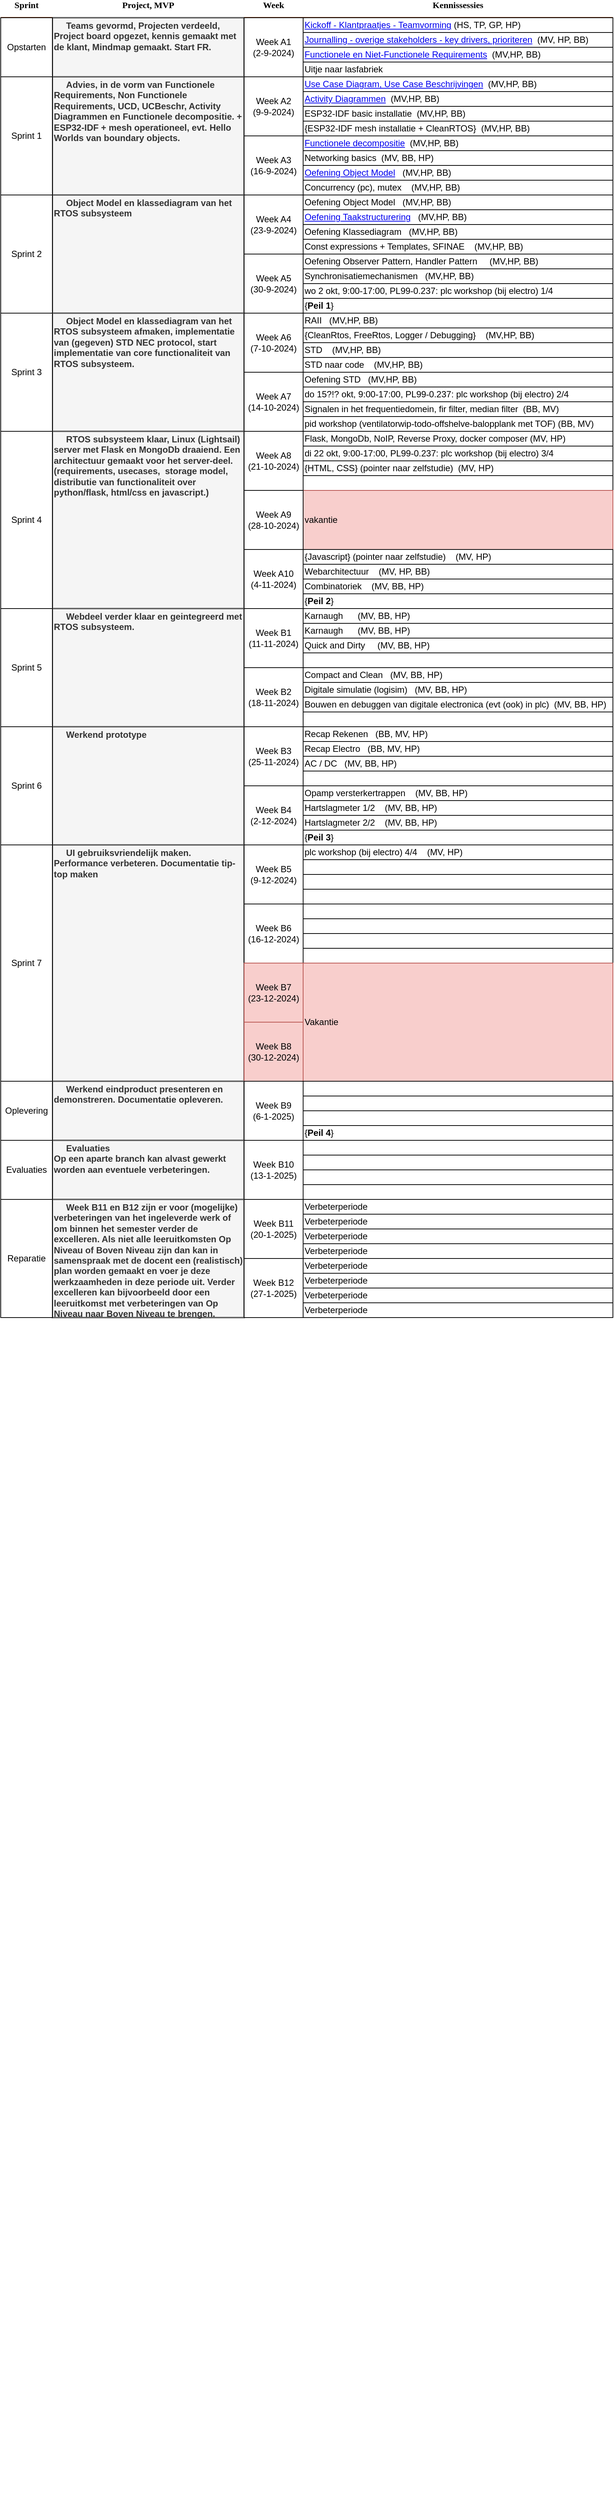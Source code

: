 <mxfile version="22.0.2" type="device">
  <diagram name="Page-1" id="vG2T4oAlQsHtUrdYPbgW">
    <mxGraphModel dx="1022" dy="5" grid="1" gridSize="10" guides="1" tooltips="1" connect="1" arrows="1" fold="1" page="1" pageScale="1" pageWidth="1654" pageHeight="1169" math="0" shadow="0">
      <root>
        <mxCell id="0" />
        <mxCell id="1" parent="0" />
        <object label="Kennissessies" status="New" id="5CiSqYk4vTxB8dpWyrSt-2">
          <mxCell style="swimlane;strokeWidth=2;fontFamily=Permanent Marker;html=0;startSize=1;verticalAlign=top;spacingBottom=5;points=[];childLayout=stackLayout;stackBorder=0;stackSpacing=0;resizeLast=0;resizeParent=1;horizontalStack=0;collapsible=0;sketch=0;strokeColor=none;fillStyle=solid;fillColor=#A0522D;perimeterSpacing=0;width=200;spacingTop=-30;" parent="1" vertex="1">
            <mxGeometry x="560" y="1230" width="420" height="1770" as="geometry" />
          </mxCell>
        </object>
        <mxCell id="5CiSqYk4vTxB8dpWyrSt-3" value="&lt;a href=&quot;https://github.com/HU-TI-DEV/TI-S3/tree/main/programma/programmas/programma-kickoff.md&quot; target=&quot;_self&quot;&gt;Kickoff - Klantpraatjes - Teamvorming&lt;/a&gt;&amp;nbsp;(HS, TP, GP, HP)" style="rounded=0;whiteSpace=wrap;html=1;align=left;" parent="5CiSqYk4vTxB8dpWyrSt-2" vertex="1">
          <mxGeometry y="1" width="420" height="20" as="geometry" />
        </mxCell>
        <mxCell id="5CiSqYk4vTxB8dpWyrSt-5" value="&lt;a href=&quot;https://github.com/HU-TI-DEV/TI-S3/tree/main/programma/programmas/programma-systemcontext-keydrivers-applicationdrivers.md&quot; target=&quot;_self&quot;&gt;Journalling - overige stakeholders - key drivers, prioriteren&lt;/a&gt;&amp;nbsp; (MV, HP, BB)" style="rounded=0;whiteSpace=wrap;html=1;align=left;" parent="5CiSqYk4vTxB8dpWyrSt-2" vertex="1">
          <mxGeometry y="21" width="420" height="20" as="geometry" />
        </mxCell>
        <mxCell id="5CiSqYk4vTxB8dpWyrSt-6" value="&lt;a href=&quot;https://github.com/HU-TI-DEV/TI-S3/tree/main/programma/programmas/programma-requirements.md&quot; target=&quot;_self&quot;&gt;Functionele en Niet-Functionele Requirements&lt;/a&gt;&amp;nbsp; (MV,HP, BB)" style="rounded=0;whiteSpace=wrap;html=1;align=left;" parent="5CiSqYk4vTxB8dpWyrSt-2" vertex="1">
          <mxGeometry y="41" width="420" height="20" as="geometry" />
        </mxCell>
        <mxCell id="5CiSqYk4vTxB8dpWyrSt-4" value="Uitje naar lasfabriek" style="rounded=0;whiteSpace=wrap;html=1;align=left;" parent="5CiSqYk4vTxB8dpWyrSt-2" vertex="1">
          <mxGeometry y="61" width="420" height="20" as="geometry" />
        </mxCell>
        <mxCell id="5CiSqYk4vTxB8dpWyrSt-7" value="&lt;a href=&quot;https://github.com/HU-TI-DEV/TI-S3/tree/main/programma/programmas/programma-use-case.md&quot; target=&quot;_self&quot;&gt;Use Case Diagram, Use Case Beschrijvingen&lt;/a&gt;&amp;nbsp; (MV,HP,&amp;nbsp;BB)" style="rounded=0;whiteSpace=wrap;html=1;align=left;" parent="5CiSqYk4vTxB8dpWyrSt-2" vertex="1">
          <mxGeometry y="81" width="420" height="20" as="geometry" />
        </mxCell>
        <mxCell id="5CiSqYk4vTxB8dpWyrSt-8" value="&lt;a href=&quot;https://github.com/HU-TI-DEV/TI-S3/tree/main/programma/programmas/programma-activity-diagrammen.md&quot; target=&quot;_self&quot;&gt;Activity Diagrammen&lt;/a&gt;&amp;nbsp; (MV,HP,&amp;nbsp;BB)" style="rounded=0;whiteSpace=wrap;html=1;align=left;" parent="5CiSqYk4vTxB8dpWyrSt-2" vertex="1">
          <mxGeometry y="101" width="420" height="20" as="geometry" />
        </mxCell>
        <mxCell id="5CiSqYk4vTxB8dpWyrSt-9" value="ESP32-IDF basic installatie&amp;nbsp; (MV,HP,&amp;nbsp;BB)" style="rounded=0;whiteSpace=wrap;html=1;align=left;" parent="5CiSqYk4vTxB8dpWyrSt-2" vertex="1">
          <mxGeometry y="121" width="420" height="20" as="geometry" />
        </mxCell>
        <mxCell id="5CiSqYk4vTxB8dpWyrSt-10" value="{ESP32-IDF mesh installatie + CleanRTOS}&amp;nbsp; (MV,HP,&amp;nbsp;BB)" style="rounded=0;whiteSpace=wrap;html=1;align=left;" parent="5CiSqYk4vTxB8dpWyrSt-2" vertex="1">
          <mxGeometry y="141" width="420" height="20" as="geometry" />
        </mxCell>
        <mxCell id="5CiSqYk4vTxB8dpWyrSt-11" value="&lt;a href=&quot;https://github.com/HU-TI-DEV/TI-S3/tree/main/programma/programmas/programma-functionele-decompositie.md&quot; target=&quot;_self&quot;&gt;Functionele decompositie&lt;/a&gt;&amp;nbsp; (MV,HP,&amp;nbsp;BB)" style="rounded=0;whiteSpace=wrap;html=1;align=left;" parent="5CiSqYk4vTxB8dpWyrSt-2" vertex="1">
          <mxGeometry y="161" width="420" height="20" as="geometry" />
        </mxCell>
        <mxCell id="5CiSqYk4vTxB8dpWyrSt-12" value="Networking basics&amp;nbsp; (MV,&amp;nbsp;BB, HP)" style="rounded=0;whiteSpace=wrap;html=1;align=left;" parent="5CiSqYk4vTxB8dpWyrSt-2" vertex="1">
          <mxGeometry y="181" width="420" height="20" as="geometry" />
        </mxCell>
        <mxCell id="5CiSqYk4vTxB8dpWyrSt-15" value="&lt;a href=&quot;https://github.com/HU-TI-DEV/TI-S3/tree/main/programma/programmas/programma-object-model-1.md&quot; target=&quot;_self&quot;&gt;Oefening Object Model&lt;/a&gt;&amp;nbsp; &amp;nbsp;(MV,HP,&amp;nbsp;BB)" style="rounded=0;whiteSpace=wrap;html=1;align=left;" parent="5CiSqYk4vTxB8dpWyrSt-2" vertex="1">
          <mxGeometry y="201" width="420" height="20" as="geometry" />
        </mxCell>
        <mxCell id="5CiSqYk4vTxB8dpWyrSt-16" value="Concurrency (pc), mutex&amp;nbsp; &amp;nbsp; (MV,HP,&amp;nbsp;BB)" style="rounded=0;whiteSpace=wrap;html=1;align=left;" parent="5CiSqYk4vTxB8dpWyrSt-2" vertex="1">
          <mxGeometry y="221" width="420" height="20" as="geometry" />
        </mxCell>
        <mxCell id="5CiSqYk4vTxB8dpWyrSt-17" value="Oefening Object Model&amp;nbsp; &amp;nbsp;(MV,HP,&amp;nbsp;BB)" style="rounded=0;whiteSpace=wrap;html=1;align=left;" parent="5CiSqYk4vTxB8dpWyrSt-2" vertex="1">
          <mxGeometry y="241" width="420" height="20" as="geometry" />
        </mxCell>
        <mxCell id="5CiSqYk4vTxB8dpWyrSt-18" value="&lt;a href=&quot;https://github.com/HU-TI-DEV/TI-S3/tree/main/programma/programmas/programma-taakstructurering.md&quot; target=&quot;_self&quot;&gt;Oefening Taakstructurering&lt;/a&gt;&amp;nbsp; &amp;nbsp;(MV,HP,&amp;nbsp;BB)" style="rounded=0;whiteSpace=wrap;html=1;align=left;" parent="5CiSqYk4vTxB8dpWyrSt-2" vertex="1">
          <mxGeometry y="261" width="420" height="20" as="geometry" />
        </mxCell>
        <mxCell id="5CiSqYk4vTxB8dpWyrSt-19" value="Oefening Klassediagram&amp;nbsp; &amp;nbsp;(MV,HP,&amp;nbsp;BB)" style="rounded=0;whiteSpace=wrap;html=1;align=left;" parent="5CiSqYk4vTxB8dpWyrSt-2" vertex="1">
          <mxGeometry y="281" width="420" height="20" as="geometry" />
        </mxCell>
        <mxCell id="5CiSqYk4vTxB8dpWyrSt-13" value="Const expressions + Templates, SFINAE&amp;nbsp; &amp;nbsp; (MV,HP,&amp;nbsp;BB)" style="rounded=0;whiteSpace=wrap;html=1;align=left;" parent="5CiSqYk4vTxB8dpWyrSt-2" vertex="1">
          <mxGeometry y="301" width="420" height="20" as="geometry" />
        </mxCell>
        <mxCell id="5CiSqYk4vTxB8dpWyrSt-20" value="Oefening Observer Pattern, Handler Pattern&amp;nbsp; &amp;nbsp; &amp;nbsp;(MV,HP,&amp;nbsp;BB)" style="rounded=0;whiteSpace=wrap;html=1;align=left;" parent="5CiSqYk4vTxB8dpWyrSt-2" vertex="1">
          <mxGeometry y="321" width="420" height="20" as="geometry" />
        </mxCell>
        <mxCell id="5CiSqYk4vTxB8dpWyrSt-21" value="Synchronisatiemechanismen&amp;nbsp; &amp;nbsp;(MV,HP,&amp;nbsp;BB)" style="rounded=0;whiteSpace=wrap;html=1;align=left;" parent="5CiSqYk4vTxB8dpWyrSt-2" vertex="1">
          <mxGeometry y="341" width="420" height="20" as="geometry" />
        </mxCell>
        <mxCell id="5CiSqYk4vTxB8dpWyrSt-53" value="wo 2 okt, 9:00-17:00, PL99-0.237:&amp;nbsp;plc workshop (bij electro) 1/4&amp;nbsp;&amp;nbsp;" style="rounded=0;whiteSpace=wrap;html=1;align=left;" parent="5CiSqYk4vTxB8dpWyrSt-2" vertex="1">
          <mxGeometry y="361" width="420" height="20" as="geometry" />
        </mxCell>
        <mxCell id="5CiSqYk4vTxB8dpWyrSt-22" value="{&lt;b&gt;Peil 1&lt;/b&gt;}" style="rounded=0;whiteSpace=wrap;html=1;align=left;" parent="5CiSqYk4vTxB8dpWyrSt-2" vertex="1">
          <mxGeometry y="381" width="420" height="20" as="geometry" />
        </mxCell>
        <mxCell id="5CiSqYk4vTxB8dpWyrSt-14" value="RAII&amp;nbsp; &amp;nbsp;(MV,HP,&amp;nbsp;BB)" style="rounded=0;whiteSpace=wrap;html=1;align=left;" parent="5CiSqYk4vTxB8dpWyrSt-2" vertex="1">
          <mxGeometry y="401" width="420" height="20" as="geometry" />
        </mxCell>
        <mxCell id="5CiSqYk4vTxB8dpWyrSt-23" value="{CleanRtos, FreeRtos, Logger / Debugging}&amp;nbsp; &amp;nbsp; (MV,HP,&amp;nbsp;BB)" style="rounded=0;whiteSpace=wrap;html=1;align=left;" parent="5CiSqYk4vTxB8dpWyrSt-2" vertex="1">
          <mxGeometry y="421" width="420" height="20" as="geometry" />
        </mxCell>
        <mxCell id="5CiSqYk4vTxB8dpWyrSt-24" value="STD&amp;nbsp; &amp;nbsp; (MV,HP,&amp;nbsp;BB)" style="rounded=0;whiteSpace=wrap;html=1;align=left;" parent="5CiSqYk4vTxB8dpWyrSt-2" vertex="1">
          <mxGeometry y="441" width="420" height="20" as="geometry" />
        </mxCell>
        <mxCell id="5CiSqYk4vTxB8dpWyrSt-25" value="STD naar code&amp;nbsp; &amp;nbsp; (MV,HP,&amp;nbsp;BB)" style="rounded=0;whiteSpace=wrap;html=1;align=left;" parent="5CiSqYk4vTxB8dpWyrSt-2" vertex="1">
          <mxGeometry y="461" width="420" height="20" as="geometry" />
        </mxCell>
        <mxCell id="5CiSqYk4vTxB8dpWyrSt-26" value="Oefening STD&amp;nbsp; &amp;nbsp;(MV,HP,&amp;nbsp;BB)" style="rounded=0;whiteSpace=wrap;html=1;align=left;" parent="5CiSqYk4vTxB8dpWyrSt-2" vertex="1">
          <mxGeometry y="481" width="420" height="20" as="geometry" />
        </mxCell>
        <mxCell id="5CiSqYk4vTxB8dpWyrSt-54" value="do 15?!? okt, 9:00-17:00, PL99-0.237: plc workshop (bij electro) 2/4&amp;nbsp;" style="rounded=0;whiteSpace=wrap;html=1;align=left;" parent="5CiSqYk4vTxB8dpWyrSt-2" vertex="1">
          <mxGeometry y="501" width="420" height="20" as="geometry" />
        </mxCell>
        <mxCell id="5CiSqYk4vTxB8dpWyrSt-28" value="Signalen in het frequentiedomein, fir filter, median filter&amp;nbsp; (BB, MV)" style="rounded=0;whiteSpace=wrap;html=1;align=left;" parent="5CiSqYk4vTxB8dpWyrSt-2" vertex="1">
          <mxGeometry y="521" width="420" height="20" as="geometry" />
        </mxCell>
        <mxCell id="5CiSqYk4vTxB8dpWyrSt-29" value="pid workshop (ventilatorwip-todo-offshelve-balopplank met TOF) (BB, MV)" style="rounded=0;whiteSpace=wrap;html=1;align=left;" parent="5CiSqYk4vTxB8dpWyrSt-2" vertex="1">
          <mxGeometry y="541" width="420" height="20" as="geometry" />
        </mxCell>
        <mxCell id="5CiSqYk4vTxB8dpWyrSt-30" value="Flask, MongoDb, NoIP, Reverse Proxy, docker composer (MV, HP)" style="rounded=0;whiteSpace=wrap;html=1;align=left;" parent="5CiSqYk4vTxB8dpWyrSt-2" vertex="1">
          <mxGeometry y="561" width="420" height="20" as="geometry" />
        </mxCell>
        <mxCell id="5CiSqYk4vTxB8dpWyrSt-57" value="di 22 okt, 9:00-17:00, PL99-0.237:&amp;nbsp;plc workshop (bij electro) 3/4&amp;nbsp;&amp;nbsp;" style="rounded=0;whiteSpace=wrap;html=1;align=left;" parent="5CiSqYk4vTxB8dpWyrSt-2" vertex="1">
          <mxGeometry y="581" width="420" height="20" as="geometry" />
        </mxCell>
        <mxCell id="5CiSqYk4vTxB8dpWyrSt-32" value="{HTML, CSS} (pointer naar zelfstudie)&amp;nbsp; (MV, HP)" style="rounded=0;whiteSpace=wrap;html=1;align=left;" parent="5CiSqYk4vTxB8dpWyrSt-2" vertex="1">
          <mxGeometry y="601" width="420" height="20" as="geometry" />
        </mxCell>
        <mxCell id="5CiSqYk4vTxB8dpWyrSt-31" value="" style="rounded=0;whiteSpace=wrap;html=1;align=left;" parent="5CiSqYk4vTxB8dpWyrSt-2" vertex="1">
          <mxGeometry y="621" width="420" height="20" as="geometry" />
        </mxCell>
        <mxCell id="5CiSqYk4vTxB8dpWyrSt-27" value="vakantie" style="rounded=0;whiteSpace=wrap;html=1;align=left;fillColor=#f8cecc;strokeColor=#b85450;" parent="5CiSqYk4vTxB8dpWyrSt-2" vertex="1">
          <mxGeometry y="641" width="420" height="80" as="geometry" />
        </mxCell>
        <mxCell id="5CiSqYk4vTxB8dpWyrSt-33" value="{Javascript} (pointer naar zelfstudie)&amp;nbsp; &amp;nbsp; (MV, HP)" style="rounded=0;whiteSpace=wrap;html=1;align=left;" parent="5CiSqYk4vTxB8dpWyrSt-2" vertex="1">
          <mxGeometry y="721" width="420" height="20" as="geometry" />
        </mxCell>
        <mxCell id="5CiSqYk4vTxB8dpWyrSt-34" value="Webarchitectuur&amp;nbsp; &amp;nbsp; (MV, HP, BB)" style="rounded=0;whiteSpace=wrap;html=1;align=left;" parent="5CiSqYk4vTxB8dpWyrSt-2" vertex="1">
          <mxGeometry y="741" width="420" height="20" as="geometry" />
        </mxCell>
        <mxCell id="5CiSqYk4vTxB8dpWyrSt-36" value="Combinatoriek&amp;nbsp; &amp;nbsp; (MV, BB, HP)" style="rounded=0;whiteSpace=wrap;html=1;align=left;" parent="5CiSqYk4vTxB8dpWyrSt-2" vertex="1">
          <mxGeometry y="761" width="420" height="20" as="geometry" />
        </mxCell>
        <mxCell id="5CiSqYk4vTxB8dpWyrSt-39" value="{&lt;b&gt;Peil 2&lt;/b&gt;}" style="rounded=0;whiteSpace=wrap;html=1;align=left;" parent="5CiSqYk4vTxB8dpWyrSt-2" vertex="1">
          <mxGeometry y="781" width="420" height="20" as="geometry" />
        </mxCell>
        <mxCell id="5CiSqYk4vTxB8dpWyrSt-37" value="Karnaugh&amp;nbsp; &amp;nbsp; &amp;nbsp; (MV, BB, HP)" style="rounded=0;whiteSpace=wrap;html=1;align=left;" parent="5CiSqYk4vTxB8dpWyrSt-2" vertex="1">
          <mxGeometry y="801" width="420" height="20" as="geometry" />
        </mxCell>
        <mxCell id="5CiSqYk4vTxB8dpWyrSt-38" value="Karnaugh&amp;nbsp; &amp;nbsp; &amp;nbsp; (MV, BB, HP)" style="rounded=0;whiteSpace=wrap;html=1;align=left;" parent="5CiSqYk4vTxB8dpWyrSt-2" vertex="1">
          <mxGeometry y="821" width="420" height="20" as="geometry" />
        </mxCell>
        <mxCell id="5CiSqYk4vTxB8dpWyrSt-40" value="Quick and Dirty&amp;nbsp; &amp;nbsp; &amp;nbsp;(MV, BB, HP)" style="rounded=0;whiteSpace=wrap;html=1;align=left;" parent="5CiSqYk4vTxB8dpWyrSt-2" vertex="1">
          <mxGeometry y="841" width="420" height="20" as="geometry" />
        </mxCell>
        <mxCell id="5CiSqYk4vTxB8dpWyrSt-35" value="" style="rounded=0;whiteSpace=wrap;html=1;align=left;" parent="5CiSqYk4vTxB8dpWyrSt-2" vertex="1">
          <mxGeometry y="861" width="420" height="20" as="geometry" />
        </mxCell>
        <mxCell id="5CiSqYk4vTxB8dpWyrSt-41" value="Compact and Clean&amp;nbsp; &amp;nbsp;(MV, BB, HP)" style="rounded=0;whiteSpace=wrap;html=1;align=left;" parent="5CiSqYk4vTxB8dpWyrSt-2" vertex="1">
          <mxGeometry y="881" width="420" height="20" as="geometry" />
        </mxCell>
        <mxCell id="5CiSqYk4vTxB8dpWyrSt-42" value="Digitale simulatie (logisim)&amp;nbsp; &amp;nbsp;(MV, BB, HP)" style="rounded=0;whiteSpace=wrap;html=1;align=left;" parent="5CiSqYk4vTxB8dpWyrSt-2" vertex="1">
          <mxGeometry y="901" width="420" height="20" as="geometry" />
        </mxCell>
        <mxCell id="5CiSqYk4vTxB8dpWyrSt-44" value="Bouwen en debuggen van digitale electronica (evt (ook) in plc)&amp;nbsp; (MV, BB, HP)" style="rounded=0;whiteSpace=wrap;html=1;align=left;" parent="5CiSqYk4vTxB8dpWyrSt-2" vertex="1">
          <mxGeometry y="921" width="420" height="20" as="geometry" />
        </mxCell>
        <mxCell id="5CiSqYk4vTxB8dpWyrSt-43" value="" style="rounded=0;whiteSpace=wrap;html=1;align=left;" parent="5CiSqYk4vTxB8dpWyrSt-2" vertex="1">
          <mxGeometry y="941" width="420" height="20" as="geometry" />
        </mxCell>
        <mxCell id="5CiSqYk4vTxB8dpWyrSt-46" value="Recap Rekenen&amp;nbsp; &amp;nbsp;(BB, MV, HP)" style="rounded=0;whiteSpace=wrap;html=1;align=left;" parent="5CiSqYk4vTxB8dpWyrSt-2" vertex="1">
          <mxGeometry y="961" width="420" height="20" as="geometry" />
        </mxCell>
        <mxCell id="5CiSqYk4vTxB8dpWyrSt-47" value="Recap Electro&amp;nbsp; &amp;nbsp;(BB, MV, HP)" style="rounded=0;whiteSpace=wrap;html=1;align=left;" parent="5CiSqYk4vTxB8dpWyrSt-2" vertex="1">
          <mxGeometry y="981" width="420" height="20" as="geometry" />
        </mxCell>
        <mxCell id="5CiSqYk4vTxB8dpWyrSt-48" value="AC / DC&amp;nbsp; &amp;nbsp;(MV, BB, HP)" style="rounded=0;whiteSpace=wrap;html=1;align=left;" parent="5CiSqYk4vTxB8dpWyrSt-2" vertex="1">
          <mxGeometry y="1001" width="420" height="20" as="geometry" />
        </mxCell>
        <mxCell id="5CiSqYk4vTxB8dpWyrSt-45" value="" style="rounded=0;whiteSpace=wrap;html=1;align=left;" parent="5CiSqYk4vTxB8dpWyrSt-2" vertex="1">
          <mxGeometry y="1021" width="420" height="20" as="geometry" />
        </mxCell>
        <mxCell id="5CiSqYk4vTxB8dpWyrSt-49" value="Opamp versterkertrappen&amp;nbsp; &amp;nbsp; (MV, BB, HP)" style="rounded=0;whiteSpace=wrap;html=1;align=left;" parent="5CiSqYk4vTxB8dpWyrSt-2" vertex="1">
          <mxGeometry y="1041" width="420" height="20" as="geometry" />
        </mxCell>
        <mxCell id="5CiSqYk4vTxB8dpWyrSt-50" value="Hartslagmeter 1/2&amp;nbsp; &amp;nbsp; (MV, BB, HP)" style="rounded=0;whiteSpace=wrap;html=1;align=left;" parent="5CiSqYk4vTxB8dpWyrSt-2" vertex="1">
          <mxGeometry y="1061" width="420" height="20" as="geometry" />
        </mxCell>
        <mxCell id="5CiSqYk4vTxB8dpWyrSt-51" value="Hartslagmeter 2/2&amp;nbsp; &amp;nbsp; (MV, BB, HP)" style="rounded=0;whiteSpace=wrap;html=1;align=left;" parent="5CiSqYk4vTxB8dpWyrSt-2" vertex="1">
          <mxGeometry y="1081" width="420" height="20" as="geometry" />
        </mxCell>
        <mxCell id="5CiSqYk4vTxB8dpWyrSt-55" value="{&lt;b&gt;Peil 3&lt;/b&gt;}" style="rounded=0;whiteSpace=wrap;html=1;align=left;" parent="5CiSqYk4vTxB8dpWyrSt-2" vertex="1">
          <mxGeometry y="1101" width="420" height="20" as="geometry" />
        </mxCell>
        <mxCell id="5CiSqYk4vTxB8dpWyrSt-56" value="plc workshop (bij electro) 4/4&amp;nbsp; &amp;nbsp; (MV, HP)" style="rounded=0;whiteSpace=wrap;html=1;align=left;" parent="5CiSqYk4vTxB8dpWyrSt-2" vertex="1">
          <mxGeometry y="1121" width="420" height="20" as="geometry" />
        </mxCell>
        <mxCell id="5CiSqYk4vTxB8dpWyrSt-52" value="" style="rounded=0;whiteSpace=wrap;html=1;align=left;" parent="5CiSqYk4vTxB8dpWyrSt-2" vertex="1">
          <mxGeometry y="1141" width="420" height="20" as="geometry" />
        </mxCell>
        <mxCell id="5CiSqYk4vTxB8dpWyrSt-58" value="" style="rounded=0;whiteSpace=wrap;html=1;align=left;" parent="5CiSqYk4vTxB8dpWyrSt-2" vertex="1">
          <mxGeometry y="1161" width="420" height="20" as="geometry" />
        </mxCell>
        <mxCell id="5CiSqYk4vTxB8dpWyrSt-59" value="" style="rounded=0;whiteSpace=wrap;html=1;align=left;" parent="5CiSqYk4vTxB8dpWyrSt-2" vertex="1">
          <mxGeometry y="1181" width="420" height="20" as="geometry" />
        </mxCell>
        <mxCell id="5CiSqYk4vTxB8dpWyrSt-60" value="" style="rounded=0;whiteSpace=wrap;html=1;align=left;" parent="5CiSqYk4vTxB8dpWyrSt-2" vertex="1">
          <mxGeometry y="1201" width="420" height="20" as="geometry" />
        </mxCell>
        <mxCell id="5CiSqYk4vTxB8dpWyrSt-61" value="" style="rounded=0;whiteSpace=wrap;html=1;align=left;" parent="5CiSqYk4vTxB8dpWyrSt-2" vertex="1">
          <mxGeometry y="1221" width="420" height="20" as="geometry" />
        </mxCell>
        <mxCell id="5CiSqYk4vTxB8dpWyrSt-62" value="" style="rounded=0;whiteSpace=wrap;html=1;align=left;" parent="5CiSqYk4vTxB8dpWyrSt-2" vertex="1">
          <mxGeometry y="1241" width="420" height="20" as="geometry" />
        </mxCell>
        <mxCell id="5CiSqYk4vTxB8dpWyrSt-63" value="" style="rounded=0;whiteSpace=wrap;html=1;align=left;" parent="5CiSqYk4vTxB8dpWyrSt-2" vertex="1">
          <mxGeometry y="1261" width="420" height="20" as="geometry" />
        </mxCell>
        <mxCell id="5CiSqYk4vTxB8dpWyrSt-64" value="Vakantie" style="rounded=0;whiteSpace=wrap;html=1;align=left;fillColor=#f8cecc;strokeColor=#b85450;" parent="5CiSqYk4vTxB8dpWyrSt-2" vertex="1">
          <mxGeometry y="1281" width="420" height="160" as="geometry" />
        </mxCell>
        <mxCell id="5CiSqYk4vTxB8dpWyrSt-65" value="" style="rounded=0;whiteSpace=wrap;html=1;align=left;" parent="5CiSqYk4vTxB8dpWyrSt-2" vertex="1">
          <mxGeometry y="1441" width="420" height="20" as="geometry" />
        </mxCell>
        <mxCell id="5CiSqYk4vTxB8dpWyrSt-66" value="" style="rounded=0;whiteSpace=wrap;html=1;align=left;" parent="5CiSqYk4vTxB8dpWyrSt-2" vertex="1">
          <mxGeometry y="1461" width="420" height="20" as="geometry" />
        </mxCell>
        <mxCell id="5CiSqYk4vTxB8dpWyrSt-67" value="" style="rounded=0;whiteSpace=wrap;html=1;align=left;" parent="5CiSqYk4vTxB8dpWyrSt-2" vertex="1">
          <mxGeometry y="1481" width="420" height="20" as="geometry" />
        </mxCell>
        <mxCell id="5CiSqYk4vTxB8dpWyrSt-68" value="{&lt;b&gt;Peil 4&lt;/b&gt;}" style="rounded=0;whiteSpace=wrap;html=1;align=left;" parent="5CiSqYk4vTxB8dpWyrSt-2" vertex="1">
          <mxGeometry y="1501" width="420" height="20" as="geometry" />
        </mxCell>
        <mxCell id="5CiSqYk4vTxB8dpWyrSt-69" value="" style="rounded=0;whiteSpace=wrap;html=1;align=left;" parent="5CiSqYk4vTxB8dpWyrSt-2" vertex="1">
          <mxGeometry y="1521" width="420" height="20" as="geometry" />
        </mxCell>
        <mxCell id="5CiSqYk4vTxB8dpWyrSt-70" value="" style="rounded=0;whiteSpace=wrap;html=1;align=left;" parent="5CiSqYk4vTxB8dpWyrSt-2" vertex="1">
          <mxGeometry y="1541" width="420" height="20" as="geometry" />
        </mxCell>
        <mxCell id="5CiSqYk4vTxB8dpWyrSt-71" value="" style="rounded=0;whiteSpace=wrap;html=1;align=left;" parent="5CiSqYk4vTxB8dpWyrSt-2" vertex="1">
          <mxGeometry y="1561" width="420" height="20" as="geometry" />
        </mxCell>
        <mxCell id="5CiSqYk4vTxB8dpWyrSt-72" value="" style="rounded=0;whiteSpace=wrap;html=1;align=left;" parent="5CiSqYk4vTxB8dpWyrSt-2" vertex="1">
          <mxGeometry y="1581" width="420" height="20" as="geometry" />
        </mxCell>
        <mxCell id="5CiSqYk4vTxB8dpWyrSt-73" value="Verbeterperiode" style="rounded=0;whiteSpace=wrap;html=1;align=left;" parent="5CiSqYk4vTxB8dpWyrSt-2" vertex="1">
          <mxGeometry y="1601" width="420" height="20" as="geometry" />
        </mxCell>
        <mxCell id="5CiSqYk4vTxB8dpWyrSt-74" value="Verbeterperiode" style="rounded=0;whiteSpace=wrap;html=1;align=left;" parent="5CiSqYk4vTxB8dpWyrSt-2" vertex="1">
          <mxGeometry y="1621" width="420" height="20" as="geometry" />
        </mxCell>
        <mxCell id="5CiSqYk4vTxB8dpWyrSt-75" value="Verbeterperiode" style="rounded=0;whiteSpace=wrap;html=1;align=left;" parent="5CiSqYk4vTxB8dpWyrSt-2" vertex="1">
          <mxGeometry y="1641" width="420" height="20" as="geometry" />
        </mxCell>
        <mxCell id="5CiSqYk4vTxB8dpWyrSt-76" value="Verbeterperiode" style="rounded=0;whiteSpace=wrap;html=1;align=left;" parent="5CiSqYk4vTxB8dpWyrSt-2" vertex="1">
          <mxGeometry y="1661" width="420" height="20" as="geometry" />
        </mxCell>
        <mxCell id="5CiSqYk4vTxB8dpWyrSt-77" value="Verbeterperiode" style="rounded=0;whiteSpace=wrap;html=1;align=left;" parent="5CiSqYk4vTxB8dpWyrSt-2" vertex="1">
          <mxGeometry y="1681" width="420" height="20" as="geometry" />
        </mxCell>
        <mxCell id="5CiSqYk4vTxB8dpWyrSt-78" value="Verbeterperiode" style="rounded=0;whiteSpace=wrap;html=1;align=left;" parent="5CiSqYk4vTxB8dpWyrSt-2" vertex="1">
          <mxGeometry y="1701" width="420" height="20" as="geometry" />
        </mxCell>
        <mxCell id="5CiSqYk4vTxB8dpWyrSt-79" value="Verbeterperiode" style="rounded=0;whiteSpace=wrap;html=1;align=left;" parent="5CiSqYk4vTxB8dpWyrSt-2" vertex="1">
          <mxGeometry y="1721" width="420" height="20" as="geometry" />
        </mxCell>
        <mxCell id="5CiSqYk4vTxB8dpWyrSt-80" value="Verbeterperiode" style="rounded=0;whiteSpace=wrap;html=1;align=left;" parent="5CiSqYk4vTxB8dpWyrSt-2" vertex="1">
          <mxGeometry y="1741" width="420" height="20" as="geometry" />
        </mxCell>
        <object label="Project, MVP" status="New" id="5CiSqYk4vTxB8dpWyrSt-81">
          <mxCell style="swimlane;strokeWidth=2;fontFamily=Permanent Marker;html=0;startSize=1;verticalAlign=top;spacingBottom=5;points=[];childLayout=stackLayout;stackBorder=0;stackSpacing=0;resizeLast=0;resizeParent=1;horizontalStack=0;collapsible=0;sketch=0;strokeColor=none;fillStyle=solid;fillColor=#A0522D;perimeterSpacing=0;width=200;spacingTop=-30;" parent="1" vertex="1">
            <mxGeometry x="220" y="1230" width="260" height="1780" as="geometry" />
          </mxCell>
        </object>
        <mxCell id="tLLD9eW_2KKGqX_0wR2b-44" value="&amp;nbsp; &amp;nbsp; &amp;nbsp;Teams gevormd, Projecten verdeeld, Project board opgezet, kennis gemaakt met de klant, Mindmap gemaakt. Start FR." style="fontStyle=1;align=left;verticalAlign=top;childLayout=stackLayout;horizontal=1;startSize=40;horizontalStack=0;resizeParent=1;resizeParentMax=0;resizeLast=0;collapsible=1;marginBottom=0;whiteSpace=wrap;html=1;fillColor=#f5f5f5;fontColor=#333333;strokeColor=#666666;rounded=0;strokeWidth=2;spacingBottom=0;spacingTop=-3;" parent="5CiSqYk4vTxB8dpWyrSt-81" vertex="1" collapsed="1">
          <mxGeometry y="1" width="260" height="80" as="geometry">
            <mxRectangle y="241" width="180" height="168" as="alternateBounds" />
          </mxGeometry>
        </mxCell>
        <mxCell id="tLLD9eW_2KKGqX_0wR2b-45" value="" style="text;strokeColor=#808080;fillColor=default;align=left;verticalAlign=top;spacingLeft=4;spacingRight=4;overflow=hidden;rotatable=0;points=[[0,0.5],[1,0.5]];portConstraint=eastwest;whiteSpace=wrap;html=1;labelBackgroundColor=default;strokeWidth=2;" parent="tLLD9eW_2KKGqX_0wR2b-44" vertex="1">
          <mxGeometry width="180" height="160" as="geometry" />
        </mxCell>
        <mxCell id="tLLD9eW_2KKGqX_0wR2b-46" value="" style="line;strokeWidth=1;fillColor=none;align=left;verticalAlign=middle;spacingTop=-1;spacingLeft=3;spacingRight=3;rotatable=0;labelPosition=right;points=[];portConstraint=eastwest;strokeColor=inherit;" parent="tLLD9eW_2KKGqX_0wR2b-44" vertex="1">
          <mxGeometry y="160" width="180" height="8" as="geometry" />
        </mxCell>
        <mxCell id="S3o__iuByEEmrGWIZ07s-1" value="&amp;nbsp; &amp;nbsp; &amp;nbsp;Advies, in de vorm van Functionele Requirements, Non Functionele Requirements, UCD, UCBeschr, Activity Diagrammen en Functionele decompositie. + ESP32-IDF + mesh operationeel, evt. Hello Worlds van boundary objects." style="fontStyle=1;align=left;verticalAlign=top;childLayout=stackLayout;horizontal=1;startSize=40;horizontalStack=0;resizeParent=1;resizeParentMax=0;resizeLast=0;collapsible=1;marginBottom=0;whiteSpace=wrap;html=1;fillColor=#f5f5f5;fontColor=#333333;strokeColor=#666666;rounded=0;strokeWidth=2;spacingBottom=0;spacingTop=-3;" parent="5CiSqYk4vTxB8dpWyrSt-81" vertex="1" collapsed="1">
          <mxGeometry y="81" width="260" height="160" as="geometry">
            <mxRectangle y="241" width="180" height="168" as="alternateBounds" />
          </mxGeometry>
        </mxCell>
        <mxCell id="S3o__iuByEEmrGWIZ07s-2" value="" style="text;strokeColor=#808080;fillColor=default;align=left;verticalAlign=top;spacingLeft=4;spacingRight=4;overflow=hidden;rotatable=0;points=[[0,0.5],[1,0.5]];portConstraint=eastwest;whiteSpace=wrap;html=1;labelBackgroundColor=default;strokeWidth=2;" parent="S3o__iuByEEmrGWIZ07s-1" vertex="1">
          <mxGeometry width="180" height="160" as="geometry" />
        </mxCell>
        <mxCell id="S3o__iuByEEmrGWIZ07s-3" value="" style="line;strokeWidth=1;fillColor=none;align=left;verticalAlign=middle;spacingTop=-1;spacingLeft=3;spacingRight=3;rotatable=0;labelPosition=right;points=[];portConstraint=eastwest;strokeColor=inherit;" parent="S3o__iuByEEmrGWIZ07s-1" vertex="1">
          <mxGeometry y="160" width="180" height="8" as="geometry" />
        </mxCell>
        <mxCell id="5CiSqYk4vTxB8dpWyrSt-88" value="&amp;nbsp; &amp;nbsp; &amp;nbsp;Object Model en klassediagram van het RTOS subsysteem&lt;br&gt;" style="fontStyle=1;align=left;verticalAlign=top;childLayout=stackLayout;horizontal=1;startSize=40;horizontalStack=0;resizeParent=1;resizeParentMax=0;resizeLast=0;collapsible=1;marginBottom=0;whiteSpace=wrap;html=1;fillColor=#f5f5f5;fontColor=#333333;strokeColor=#666666;rounded=0;strokeWidth=2;spacingBottom=0;spacingTop=-3;" parent="5CiSqYk4vTxB8dpWyrSt-81" vertex="1" collapsed="1">
          <mxGeometry y="241" width="260" height="160" as="geometry">
            <mxRectangle y="241" width="180" height="168" as="alternateBounds" />
          </mxGeometry>
        </mxCell>
        <mxCell id="5CiSqYk4vTxB8dpWyrSt-89" value="" style="text;strokeColor=#808080;fillColor=default;align=left;verticalAlign=top;spacingLeft=4;spacingRight=4;overflow=hidden;rotatable=0;points=[[0,0.5],[1,0.5]];portConstraint=eastwest;whiteSpace=wrap;html=1;labelBackgroundColor=default;strokeWidth=2;" parent="5CiSqYk4vTxB8dpWyrSt-88" vertex="1">
          <mxGeometry width="180" height="160" as="geometry" />
        </mxCell>
        <mxCell id="5CiSqYk4vTxB8dpWyrSt-90" value="" style="line;strokeWidth=1;fillColor=none;align=left;verticalAlign=middle;spacingTop=-1;spacingLeft=3;spacingRight=3;rotatable=0;labelPosition=right;points=[];portConstraint=eastwest;strokeColor=inherit;" parent="5CiSqYk4vTxB8dpWyrSt-88" vertex="1">
          <mxGeometry y="160" width="180" height="8" as="geometry" />
        </mxCell>
        <mxCell id="5CiSqYk4vTxB8dpWyrSt-91" value="&amp;nbsp; &amp;nbsp; &amp;nbsp;Object Model en klassediagram van het RTOS subsysteem afmaken, implementatie van (gegeven) STD NEC protocol, start implementatie van core functionaliteit van RTOS subsysteem." style="fontStyle=1;align=left;verticalAlign=top;childLayout=stackLayout;horizontal=1;startSize=40;horizontalStack=0;resizeParent=1;resizeParentMax=0;resizeLast=0;collapsible=1;marginBottom=0;whiteSpace=wrap;html=1;fillColor=#f5f5f5;fontColor=#333333;strokeColor=#666666;rounded=0;strokeWidth=2;spacingBottom=0;spacingTop=-3;" parent="5CiSqYk4vTxB8dpWyrSt-81" vertex="1" collapsed="1">
          <mxGeometry y="401" width="260" height="160" as="geometry">
            <mxRectangle y="241" width="180" height="168" as="alternateBounds" />
          </mxGeometry>
        </mxCell>
        <mxCell id="5CiSqYk4vTxB8dpWyrSt-92" value="" style="text;strokeColor=#808080;fillColor=default;align=left;verticalAlign=top;spacingLeft=4;spacingRight=4;overflow=hidden;rotatable=0;points=[[0,0.5],[1,0.5]];portConstraint=eastwest;whiteSpace=wrap;html=1;labelBackgroundColor=default;strokeWidth=2;" parent="5CiSqYk4vTxB8dpWyrSt-91" vertex="1">
          <mxGeometry width="180" height="160" as="geometry" />
        </mxCell>
        <mxCell id="5CiSqYk4vTxB8dpWyrSt-93" value="" style="line;strokeWidth=1;fillColor=none;align=left;verticalAlign=middle;spacingTop=-1;spacingLeft=3;spacingRight=3;rotatable=0;labelPosition=right;points=[];portConstraint=eastwest;strokeColor=inherit;" parent="5CiSqYk4vTxB8dpWyrSt-91" vertex="1">
          <mxGeometry y="160" width="180" height="8" as="geometry" />
        </mxCell>
        <mxCell id="5CiSqYk4vTxB8dpWyrSt-94" value="&amp;nbsp; &amp;nbsp; &amp;nbsp;RTOS subsysteem klaar, Linux (Lightsail) server met Flask en MongoDb draaiend. Een architectuur gemaakt voor het server-deel.&lt;br&gt;(requirements, usecases,&amp;nbsp; storage model, distributie van functionaliteit over python/flask, html/css en javascript.)" style="fontStyle=1;align=left;verticalAlign=top;childLayout=stackLayout;horizontal=1;startSize=40;horizontalStack=0;resizeParent=1;resizeParentMax=0;resizeLast=0;collapsible=1;marginBottom=0;whiteSpace=wrap;html=1;fillColor=#f5f5f5;fontColor=#333333;strokeColor=#666666;rounded=0;strokeWidth=2;spacingBottom=0;spacingTop=-3;" parent="5CiSqYk4vTxB8dpWyrSt-81" vertex="1" collapsed="1">
          <mxGeometry y="561" width="260" height="240" as="geometry">
            <mxRectangle y="641" width="180" height="168" as="alternateBounds" />
          </mxGeometry>
        </mxCell>
        <mxCell id="5CiSqYk4vTxB8dpWyrSt-95" value="" style="text;strokeColor=#808080;fillColor=default;align=left;verticalAlign=top;spacingLeft=4;spacingRight=4;overflow=hidden;rotatable=0;points=[[0,0.5],[1,0.5]];portConstraint=eastwest;whiteSpace=wrap;html=1;labelBackgroundColor=default;strokeWidth=2;" parent="5CiSqYk4vTxB8dpWyrSt-94" vertex="1">
          <mxGeometry width="180" height="160" as="geometry" />
        </mxCell>
        <mxCell id="5CiSqYk4vTxB8dpWyrSt-96" value="" style="line;strokeWidth=1;fillColor=none;align=left;verticalAlign=middle;spacingTop=-1;spacingLeft=3;spacingRight=3;rotatable=0;labelPosition=right;points=[];portConstraint=eastwest;strokeColor=inherit;" parent="5CiSqYk4vTxB8dpWyrSt-94" vertex="1">
          <mxGeometry y="160" width="180" height="8" as="geometry" />
        </mxCell>
        <mxCell id="5CiSqYk4vTxB8dpWyrSt-97" value="&amp;nbsp; &amp;nbsp; &amp;nbsp;Webdeel verder klaar en geintegreerd met RTOS subsysteem." style="fontStyle=1;align=left;verticalAlign=top;childLayout=stackLayout;horizontal=1;startSize=40;horizontalStack=0;resizeParent=1;resizeParentMax=0;resizeLast=0;collapsible=1;marginBottom=0;whiteSpace=wrap;html=1;fillColor=#f5f5f5;fontColor=#333333;strokeColor=#666666;rounded=0;strokeWidth=2;spacingBottom=0;spacingTop=-3;" parent="5CiSqYk4vTxB8dpWyrSt-81" vertex="1" collapsed="1">
          <mxGeometry y="801" width="260" height="160" as="geometry">
            <mxRectangle y="641" width="180" height="168" as="alternateBounds" />
          </mxGeometry>
        </mxCell>
        <mxCell id="5CiSqYk4vTxB8dpWyrSt-98" value="" style="text;strokeColor=#808080;fillColor=default;align=left;verticalAlign=top;spacingLeft=4;spacingRight=4;overflow=hidden;rotatable=0;points=[[0,0.5],[1,0.5]];portConstraint=eastwest;whiteSpace=wrap;html=1;labelBackgroundColor=default;strokeWidth=2;" parent="5CiSqYk4vTxB8dpWyrSt-97" vertex="1">
          <mxGeometry width="180" height="160" as="geometry" />
        </mxCell>
        <mxCell id="5CiSqYk4vTxB8dpWyrSt-99" value="" style="line;strokeWidth=1;fillColor=none;align=left;verticalAlign=middle;spacingTop=-1;spacingLeft=3;spacingRight=3;rotatable=0;labelPosition=right;points=[];portConstraint=eastwest;strokeColor=inherit;" parent="5CiSqYk4vTxB8dpWyrSt-97" vertex="1">
          <mxGeometry y="160" width="180" height="8" as="geometry" />
        </mxCell>
        <mxCell id="5CiSqYk4vTxB8dpWyrSt-100" value="&amp;nbsp; &amp;nbsp; &amp;nbsp;Werkend prototype" style="fontStyle=1;align=left;verticalAlign=top;childLayout=stackLayout;horizontal=1;startSize=40;horizontalStack=0;resizeParent=1;resizeParentMax=0;resizeLast=0;collapsible=1;marginBottom=0;whiteSpace=wrap;html=1;fillColor=#f5f5f5;fontColor=#333333;strokeColor=#666666;rounded=0;strokeWidth=2;spacingBottom=0;spacingTop=-3;" parent="5CiSqYk4vTxB8dpWyrSt-81" vertex="1" collapsed="1">
          <mxGeometry y="961" width="260" height="160" as="geometry">
            <mxRectangle y="641" width="180" height="168" as="alternateBounds" />
          </mxGeometry>
        </mxCell>
        <mxCell id="5CiSqYk4vTxB8dpWyrSt-101" value="" style="text;strokeColor=#808080;fillColor=default;align=left;verticalAlign=top;spacingLeft=4;spacingRight=4;overflow=hidden;rotatable=0;points=[[0,0.5],[1,0.5]];portConstraint=eastwest;whiteSpace=wrap;html=1;labelBackgroundColor=default;strokeWidth=2;" parent="5CiSqYk4vTxB8dpWyrSt-100" vertex="1">
          <mxGeometry width="180" height="160" as="geometry" />
        </mxCell>
        <mxCell id="5CiSqYk4vTxB8dpWyrSt-102" value="" style="line;strokeWidth=1;fillColor=none;align=left;verticalAlign=middle;spacingTop=-1;spacingLeft=3;spacingRight=3;rotatable=0;labelPosition=right;points=[];portConstraint=eastwest;strokeColor=inherit;" parent="5CiSqYk4vTxB8dpWyrSt-100" vertex="1">
          <mxGeometry y="160" width="180" height="8" as="geometry" />
        </mxCell>
        <mxCell id="5CiSqYk4vTxB8dpWyrSt-103" value="&amp;nbsp; &amp;nbsp; &amp;nbsp;UI gebruiksvriendelijk maken. Performance verbeteren. Documentatie tip-top maken" style="fontStyle=1;align=left;verticalAlign=top;childLayout=stackLayout;horizontal=1;startSize=40;horizontalStack=0;resizeParent=1;resizeParentMax=0;resizeLast=0;collapsible=1;marginBottom=0;whiteSpace=wrap;html=1;fillColor=#f5f5f5;fontColor=#333333;strokeColor=#666666;rounded=0;strokeWidth=2;spacingBottom=0;spacingTop=-3;" parent="5CiSqYk4vTxB8dpWyrSt-81" vertex="1" collapsed="1">
          <mxGeometry y="1121" width="260" height="320" as="geometry">
            <mxRectangle y="641" width="180" height="168" as="alternateBounds" />
          </mxGeometry>
        </mxCell>
        <mxCell id="5CiSqYk4vTxB8dpWyrSt-104" value="" style="text;strokeColor=#808080;fillColor=default;align=left;verticalAlign=top;spacingLeft=4;spacingRight=4;overflow=hidden;rotatable=0;points=[[0,0.5],[1,0.5]];portConstraint=eastwest;whiteSpace=wrap;html=1;labelBackgroundColor=default;strokeWidth=2;" parent="5CiSqYk4vTxB8dpWyrSt-103" vertex="1">
          <mxGeometry width="180" height="160" as="geometry" />
        </mxCell>
        <mxCell id="5CiSqYk4vTxB8dpWyrSt-105" value="" style="line;strokeWidth=1;fillColor=none;align=left;verticalAlign=middle;spacingTop=-1;spacingLeft=3;spacingRight=3;rotatable=0;labelPosition=right;points=[];portConstraint=eastwest;strokeColor=inherit;" parent="5CiSqYk4vTxB8dpWyrSt-103" vertex="1">
          <mxGeometry y="160" width="180" height="8" as="geometry" />
        </mxCell>
        <mxCell id="5CiSqYk4vTxB8dpWyrSt-106" value="&amp;nbsp; &amp;nbsp; &amp;nbsp;Werkend eindproduct presenteren en demonstreren. Documentatie opleveren." style="fontStyle=1;align=left;verticalAlign=top;childLayout=stackLayout;horizontal=1;startSize=40;horizontalStack=0;resizeParent=1;resizeParentMax=0;resizeLast=0;collapsible=1;marginBottom=0;whiteSpace=wrap;html=1;fillColor=#f5f5f5;fontColor=#333333;strokeColor=#666666;rounded=0;strokeWidth=2;spacingBottom=0;spacingTop=-3;" parent="5CiSqYk4vTxB8dpWyrSt-81" vertex="1" collapsed="1">
          <mxGeometry y="1441" width="260" height="80" as="geometry">
            <mxRectangle y="641" width="180" height="168" as="alternateBounds" />
          </mxGeometry>
        </mxCell>
        <mxCell id="5CiSqYk4vTxB8dpWyrSt-107" value="" style="text;strokeColor=#808080;fillColor=default;align=left;verticalAlign=top;spacingLeft=4;spacingRight=4;overflow=hidden;rotatable=0;points=[[0,0.5],[1,0.5]];portConstraint=eastwest;whiteSpace=wrap;html=1;labelBackgroundColor=default;strokeWidth=2;" parent="5CiSqYk4vTxB8dpWyrSt-106" vertex="1">
          <mxGeometry width="180" height="160" as="geometry" />
        </mxCell>
        <mxCell id="5CiSqYk4vTxB8dpWyrSt-108" value="" style="line;strokeWidth=1;fillColor=none;align=left;verticalAlign=middle;spacingTop=-1;spacingLeft=3;spacingRight=3;rotatable=0;labelPosition=right;points=[];portConstraint=eastwest;strokeColor=inherit;" parent="5CiSqYk4vTxB8dpWyrSt-106" vertex="1">
          <mxGeometry y="160" width="180" height="8" as="geometry" />
        </mxCell>
        <mxCell id="gW_q8luc5zNe1rZbBMK--2" value="&amp;nbsp; &amp;nbsp; &amp;nbsp;Evaluaties&lt;br&gt;Op een aparte branch kan alvast gewerkt worden aan eventuele verbeteringen." style="fontStyle=1;align=left;verticalAlign=top;childLayout=stackLayout;horizontal=1;startSize=40;horizontalStack=0;resizeParent=1;resizeParentMax=0;resizeLast=0;collapsible=1;marginBottom=0;whiteSpace=wrap;html=1;fillColor=#f5f5f5;fontColor=#333333;strokeColor=#666666;rounded=0;strokeWidth=2;spacingBottom=0;spacingTop=-3;" parent="5CiSqYk4vTxB8dpWyrSt-81" vertex="1" collapsed="1">
          <mxGeometry y="1521" width="260" height="80" as="geometry">
            <mxRectangle y="641" width="180" height="168" as="alternateBounds" />
          </mxGeometry>
        </mxCell>
        <mxCell id="gW_q8luc5zNe1rZbBMK--3" value="" style="text;strokeColor=#808080;fillColor=default;align=left;verticalAlign=top;spacingLeft=4;spacingRight=4;overflow=hidden;rotatable=0;points=[[0,0.5],[1,0.5]];portConstraint=eastwest;whiteSpace=wrap;html=1;labelBackgroundColor=default;strokeWidth=2;" parent="gW_q8luc5zNe1rZbBMK--2" vertex="1">
          <mxGeometry width="180" height="160" as="geometry" />
        </mxCell>
        <mxCell id="gW_q8luc5zNe1rZbBMK--4" value="" style="line;strokeWidth=1;fillColor=none;align=left;verticalAlign=middle;spacingTop=-1;spacingLeft=3;spacingRight=3;rotatable=0;labelPosition=right;points=[];portConstraint=eastwest;strokeColor=inherit;" parent="gW_q8luc5zNe1rZbBMK--2" vertex="1">
          <mxGeometry y="160" width="180" height="8" as="geometry" />
        </mxCell>
        <mxCell id="5CiSqYk4vTxB8dpWyrSt-109" value="&amp;nbsp; &amp;nbsp; &amp;nbsp;Week B11 en B12 zijn er voor (mogelijke) verbeteringen van het ingeleverde werk of om binnen het semester verder de excelleren. Als niet alle leeruitkomsten Op Niveau of Boven Niveau zijn dan kan in samenspraak met de docent een (realistisch) plan worden gemaakt en voer je deze werkzaamheden in deze periode uit. Verder excelleren kan bijvoorbeeld door een leeruitkomst met verbeteringen van Op Niveau naar Boven Niveau te brengen." style="fontStyle=1;align=left;verticalAlign=top;childLayout=stackLayout;horizontal=1;startSize=40;horizontalStack=0;resizeParent=1;resizeParentMax=0;resizeLast=0;collapsible=1;marginBottom=0;whiteSpace=wrap;html=1;fillColor=#f5f5f5;fontColor=#333333;strokeColor=#666666;rounded=0;strokeWidth=2;spacingBottom=0;spacingTop=-3;" parent="5CiSqYk4vTxB8dpWyrSt-81" vertex="1" collapsed="1">
          <mxGeometry y="1601" width="260" height="160" as="geometry">
            <mxRectangle y="641" width="180" height="168" as="alternateBounds" />
          </mxGeometry>
        </mxCell>
        <mxCell id="5CiSqYk4vTxB8dpWyrSt-110" value="" style="text;strokeColor=#808080;fillColor=default;align=left;verticalAlign=top;spacingLeft=4;spacingRight=4;overflow=hidden;rotatable=0;points=[[0,0.5],[1,0.5]];portConstraint=eastwest;whiteSpace=wrap;html=1;labelBackgroundColor=default;strokeWidth=2;" parent="5CiSqYk4vTxB8dpWyrSt-109" vertex="1">
          <mxGeometry width="180" height="160" as="geometry" />
        </mxCell>
        <mxCell id="5CiSqYk4vTxB8dpWyrSt-111" value="" style="line;strokeWidth=1;fillColor=none;align=left;verticalAlign=middle;spacingTop=-1;spacingLeft=3;spacingRight=3;rotatable=0;labelPosition=right;points=[];portConstraint=eastwest;strokeColor=inherit;" parent="5CiSqYk4vTxB8dpWyrSt-109" vertex="1">
          <mxGeometry y="160" width="180" height="8" as="geometry" />
        </mxCell>
        <object label="Sprint" status="New" id="5CiSqYk4vTxB8dpWyrSt-112">
          <mxCell style="swimlane;strokeWidth=2;fontFamily=Permanent Marker;html=0;startSize=1;verticalAlign=top;spacingBottom=5;points=[];childLayout=stackLayout;stackBorder=0;stackSpacing=0;resizeLast=0;resizeParent=1;horizontalStack=0;collapsible=0;sketch=0;strokeColor=none;fillStyle=solid;fillColor=#A0522D;perimeterSpacing=0;width=200;spacingTop=-30;" parent="1" vertex="1">
            <mxGeometry x="150" y="1230" width="70" height="3361" as="geometry" />
          </mxCell>
        </object>
        <mxCell id="tLLD9eW_2KKGqX_0wR2b-1" value="Opstarten" style="rounded=0;whiteSpace=wrap;html=1;align=center;" parent="5CiSqYk4vTxB8dpWyrSt-112" vertex="1">
          <mxGeometry y="1" width="70" height="80" as="geometry" />
        </mxCell>
        <mxCell id="tLLD9eW_2KKGqX_0wR2b-2" value="Sprint 1" style="rounded=0;whiteSpace=wrap;html=1;align=center;" parent="5CiSqYk4vTxB8dpWyrSt-112" vertex="1">
          <mxGeometry y="81" width="70" height="160" as="geometry" />
        </mxCell>
        <mxCell id="tLLD9eW_2KKGqX_0wR2b-18" value="Sprint 2" style="rounded=0;whiteSpace=wrap;html=1;align=center;" parent="5CiSqYk4vTxB8dpWyrSt-112" vertex="1">
          <mxGeometry y="241" width="70" height="160" as="geometry" />
        </mxCell>
        <mxCell id="tLLD9eW_2KKGqX_0wR2b-17" value="Sprint 3" style="rounded=0;whiteSpace=wrap;html=1;align=center;" parent="5CiSqYk4vTxB8dpWyrSt-112" vertex="1">
          <mxGeometry y="401" width="70" height="160" as="geometry" />
        </mxCell>
        <mxCell id="tLLD9eW_2KKGqX_0wR2b-16" value="Sprint 4" style="rounded=0;whiteSpace=wrap;html=1;align=center;" parent="5CiSqYk4vTxB8dpWyrSt-112" vertex="1">
          <mxGeometry y="561" width="70" height="240" as="geometry" />
        </mxCell>
        <mxCell id="tLLD9eW_2KKGqX_0wR2b-15" value="Sprint 5" style="rounded=0;whiteSpace=wrap;html=1;align=center;" parent="5CiSqYk4vTxB8dpWyrSt-112" vertex="1">
          <mxGeometry y="801" width="70" height="160" as="geometry" />
        </mxCell>
        <mxCell id="tLLD9eW_2KKGqX_0wR2b-14" value="Sprint 6" style="rounded=0;whiteSpace=wrap;html=1;align=center;" parent="5CiSqYk4vTxB8dpWyrSt-112" vertex="1">
          <mxGeometry y="961" width="70" height="160" as="geometry" />
        </mxCell>
        <mxCell id="tLLD9eW_2KKGqX_0wR2b-13" value="Sprint 7" style="rounded=0;whiteSpace=wrap;html=1;align=center;" parent="5CiSqYk4vTxB8dpWyrSt-112" vertex="1">
          <mxGeometry y="1121" width="70" height="320" as="geometry" />
        </mxCell>
        <mxCell id="tLLD9eW_2KKGqX_0wR2b-12" value="Oplevering" style="rounded=0;whiteSpace=wrap;html=1;align=center;" parent="5CiSqYk4vTxB8dpWyrSt-112" vertex="1">
          <mxGeometry y="1441" width="70" height="80" as="geometry" />
        </mxCell>
        <mxCell id="gW_q8luc5zNe1rZbBMK--1" value="Evaluaties" style="rounded=0;whiteSpace=wrap;html=1;align=center;" parent="5CiSqYk4vTxB8dpWyrSt-112" vertex="1">
          <mxGeometry y="1521" width="70" height="80" as="geometry" />
        </mxCell>
        <mxCell id="tLLD9eW_2KKGqX_0wR2b-11" value="Reparatie" style="rounded=0;whiteSpace=wrap;html=1;align=center;" parent="5CiSqYk4vTxB8dpWyrSt-112" vertex="1">
          <mxGeometry y="1601" width="70" height="160" as="geometry" />
        </mxCell>
        <object label="Week" status="New" id="5CiSqYk4vTxB8dpWyrSt-123">
          <mxCell style="swimlane;strokeWidth=2;fontFamily=Permanent Marker;html=0;startSize=1;verticalAlign=top;spacingBottom=5;points=[];childLayout=stackLayout;stackBorder=0;stackSpacing=0;resizeLast=0;resizeParent=1;horizontalStack=0;collapsible=0;sketch=0;strokeColor=none;fillStyle=solid;fillColor=#A0522D;perimeterSpacing=0;width=200;spacingTop=-30;" parent="1" vertex="1">
            <mxGeometry x="480" y="1230" width="80" height="1770" as="geometry" />
          </mxCell>
        </object>
        <mxCell id="tLLD9eW_2KKGqX_0wR2b-19" value="Week A1&lt;br&gt;(2-9-2024)" style="rounded=0;whiteSpace=wrap;html=1;align=center;" parent="5CiSqYk4vTxB8dpWyrSt-123" vertex="1">
          <mxGeometry y="1" width="80" height="80" as="geometry" />
        </mxCell>
        <mxCell id="tLLD9eW_2KKGqX_0wR2b-20" value="Week A2&lt;br&gt;(9-9-2024)" style="rounded=0;whiteSpace=wrap;html=1;align=center;" parent="5CiSqYk4vTxB8dpWyrSt-123" vertex="1">
          <mxGeometry y="81" width="80" height="80" as="geometry" />
        </mxCell>
        <mxCell id="tLLD9eW_2KKGqX_0wR2b-21" value="Week A3&lt;br style=&quot;border-color: var(--border-color);&quot;&gt;(16-9-2024)" style="rounded=0;whiteSpace=wrap;html=1;align=center;" parent="5CiSqYk4vTxB8dpWyrSt-123" vertex="1">
          <mxGeometry y="161" width="80" height="80" as="geometry" />
        </mxCell>
        <mxCell id="tLLD9eW_2KKGqX_0wR2b-22" value="Week A4&lt;br&gt;(23-9-2024)" style="rounded=0;whiteSpace=wrap;html=1;align=center;" parent="5CiSqYk4vTxB8dpWyrSt-123" vertex="1">
          <mxGeometry y="241" width="80" height="80" as="geometry" />
        </mxCell>
        <mxCell id="tLLD9eW_2KKGqX_0wR2b-23" value="Week A5&lt;br&gt;(30-9-2024)" style="rounded=0;whiteSpace=wrap;html=1;align=center;" parent="5CiSqYk4vTxB8dpWyrSt-123" vertex="1">
          <mxGeometry y="321" width="80" height="80" as="geometry" />
        </mxCell>
        <mxCell id="tLLD9eW_2KKGqX_0wR2b-24" value="Week A6&lt;br&gt;(7-10-2024)" style="rounded=0;whiteSpace=wrap;html=1;align=center;" parent="5CiSqYk4vTxB8dpWyrSt-123" vertex="1">
          <mxGeometry y="401" width="80" height="80" as="geometry" />
        </mxCell>
        <mxCell id="tLLD9eW_2KKGqX_0wR2b-25" value="Week A7&lt;br&gt;(14-10-2024)" style="rounded=0;whiteSpace=wrap;html=1;align=center;" parent="5CiSqYk4vTxB8dpWyrSt-123" vertex="1">
          <mxGeometry y="481" width="80" height="80" as="geometry" />
        </mxCell>
        <mxCell id="tLLD9eW_2KKGqX_0wR2b-26" value="Week A8&lt;br style=&quot;border-color: var(--border-color);&quot;&gt;(21-10-2024)" style="rounded=0;whiteSpace=wrap;html=1;align=center;" parent="5CiSqYk4vTxB8dpWyrSt-123" vertex="1">
          <mxGeometry y="561" width="80" height="80" as="geometry" />
        </mxCell>
        <mxCell id="tLLD9eW_2KKGqX_0wR2b-27" value="Week A9&lt;br style=&quot;border-color: var(--border-color);&quot;&gt;(28-10-2024)" style="rounded=0;whiteSpace=wrap;html=1;align=center;" parent="5CiSqYk4vTxB8dpWyrSt-123" vertex="1">
          <mxGeometry y="641" width="80" height="80" as="geometry" />
        </mxCell>
        <mxCell id="tLLD9eW_2KKGqX_0wR2b-28" value="Week A10&lt;br style=&quot;border-color: var(--border-color);&quot;&gt;(4-11-2024)" style="rounded=0;whiteSpace=wrap;html=1;align=center;" parent="5CiSqYk4vTxB8dpWyrSt-123" vertex="1">
          <mxGeometry y="721" width="80" height="80" as="geometry" />
        </mxCell>
        <mxCell id="tLLD9eW_2KKGqX_0wR2b-29" value="Week B1&lt;br style=&quot;border-color: var(--border-color);&quot;&gt;(11-11-2024)" style="rounded=0;whiteSpace=wrap;html=1;align=center;" parent="5CiSqYk4vTxB8dpWyrSt-123" vertex="1">
          <mxGeometry y="801" width="80" height="80" as="geometry" />
        </mxCell>
        <mxCell id="tLLD9eW_2KKGqX_0wR2b-30" value="Week B2&lt;br style=&quot;border-color: var(--border-color);&quot;&gt;(18-11-2024)" style="rounded=0;whiteSpace=wrap;html=1;align=center;" parent="5CiSqYk4vTxB8dpWyrSt-123" vertex="1">
          <mxGeometry y="881" width="80" height="80" as="geometry" />
        </mxCell>
        <mxCell id="tLLD9eW_2KKGqX_0wR2b-31" value="Week B3&lt;br style=&quot;border-color: var(--border-color);&quot;&gt;(25-11-2024)" style="rounded=0;whiteSpace=wrap;html=1;align=center;" parent="5CiSqYk4vTxB8dpWyrSt-123" vertex="1">
          <mxGeometry y="961" width="80" height="80" as="geometry" />
        </mxCell>
        <mxCell id="tLLD9eW_2KKGqX_0wR2b-32" value="Week B4&lt;br style=&quot;border-color: var(--border-color);&quot;&gt;(2-12-2024)" style="rounded=0;whiteSpace=wrap;html=1;align=center;" parent="5CiSqYk4vTxB8dpWyrSt-123" vertex="1">
          <mxGeometry y="1041" width="80" height="80" as="geometry" />
        </mxCell>
        <mxCell id="tLLD9eW_2KKGqX_0wR2b-33" value="Week B5&lt;br style=&quot;border-color: var(--border-color);&quot;&gt;(9-12-2024)" style="rounded=0;whiteSpace=wrap;html=1;align=center;" parent="5CiSqYk4vTxB8dpWyrSt-123" vertex="1">
          <mxGeometry y="1121" width="80" height="80" as="geometry" />
        </mxCell>
        <mxCell id="tLLD9eW_2KKGqX_0wR2b-34" value="Week B6&lt;br style=&quot;border-color: var(--border-color);&quot;&gt;(16-12-2024)" style="rounded=0;whiteSpace=wrap;html=1;align=center;" parent="5CiSqYk4vTxB8dpWyrSt-123" vertex="1">
          <mxGeometry y="1201" width="80" height="80" as="geometry" />
        </mxCell>
        <mxCell id="tLLD9eW_2KKGqX_0wR2b-35" value="Week B7&lt;br style=&quot;border-color: var(--border-color);&quot;&gt;(23-12-2024)" style="rounded=0;whiteSpace=wrap;html=1;align=center;fillColor=#f8cecc;strokeColor=#b85450;" parent="5CiSqYk4vTxB8dpWyrSt-123" vertex="1">
          <mxGeometry y="1281" width="80" height="80" as="geometry" />
        </mxCell>
        <mxCell id="tLLD9eW_2KKGqX_0wR2b-36" value="Week B8&lt;br style=&quot;border-color: var(--border-color);&quot;&gt;(30-12-2024)" style="rounded=0;whiteSpace=wrap;html=1;align=center;fillColor=#f8cecc;strokeColor=#b85450;" parent="5CiSqYk4vTxB8dpWyrSt-123" vertex="1">
          <mxGeometry y="1361" width="80" height="80" as="geometry" />
        </mxCell>
        <mxCell id="tLLD9eW_2KKGqX_0wR2b-37" value="Week B9&lt;br style=&quot;border-color: var(--border-color);&quot;&gt;(6-1-2025)" style="rounded=0;whiteSpace=wrap;html=1;align=center;" parent="5CiSqYk4vTxB8dpWyrSt-123" vertex="1">
          <mxGeometry y="1441" width="80" height="80" as="geometry" />
        </mxCell>
        <mxCell id="tLLD9eW_2KKGqX_0wR2b-38" value="Week B10&lt;br style=&quot;border-color: var(--border-color);&quot;&gt;(13-1-2025)" style="rounded=0;whiteSpace=wrap;html=1;align=center;" parent="5CiSqYk4vTxB8dpWyrSt-123" vertex="1">
          <mxGeometry y="1521" width="80" height="80" as="geometry" />
        </mxCell>
        <mxCell id="tLLD9eW_2KKGqX_0wR2b-39" value="Week B11&lt;br style=&quot;border-color: var(--border-color);&quot;&gt;(20-1-2025)" style="rounded=0;whiteSpace=wrap;html=1;align=center;" parent="5CiSqYk4vTxB8dpWyrSt-123" vertex="1">
          <mxGeometry y="1601" width="80" height="80" as="geometry" />
        </mxCell>
        <mxCell id="tLLD9eW_2KKGqX_0wR2b-40" value="Week B12&lt;br style=&quot;border-color: var(--border-color);&quot;&gt;(27-1-2025)" style="rounded=0;whiteSpace=wrap;html=1;align=center;" parent="5CiSqYk4vTxB8dpWyrSt-123" vertex="1">
          <mxGeometry y="1681" width="80" height="80" as="geometry" />
        </mxCell>
      </root>
    </mxGraphModel>
  </diagram>
</mxfile>
